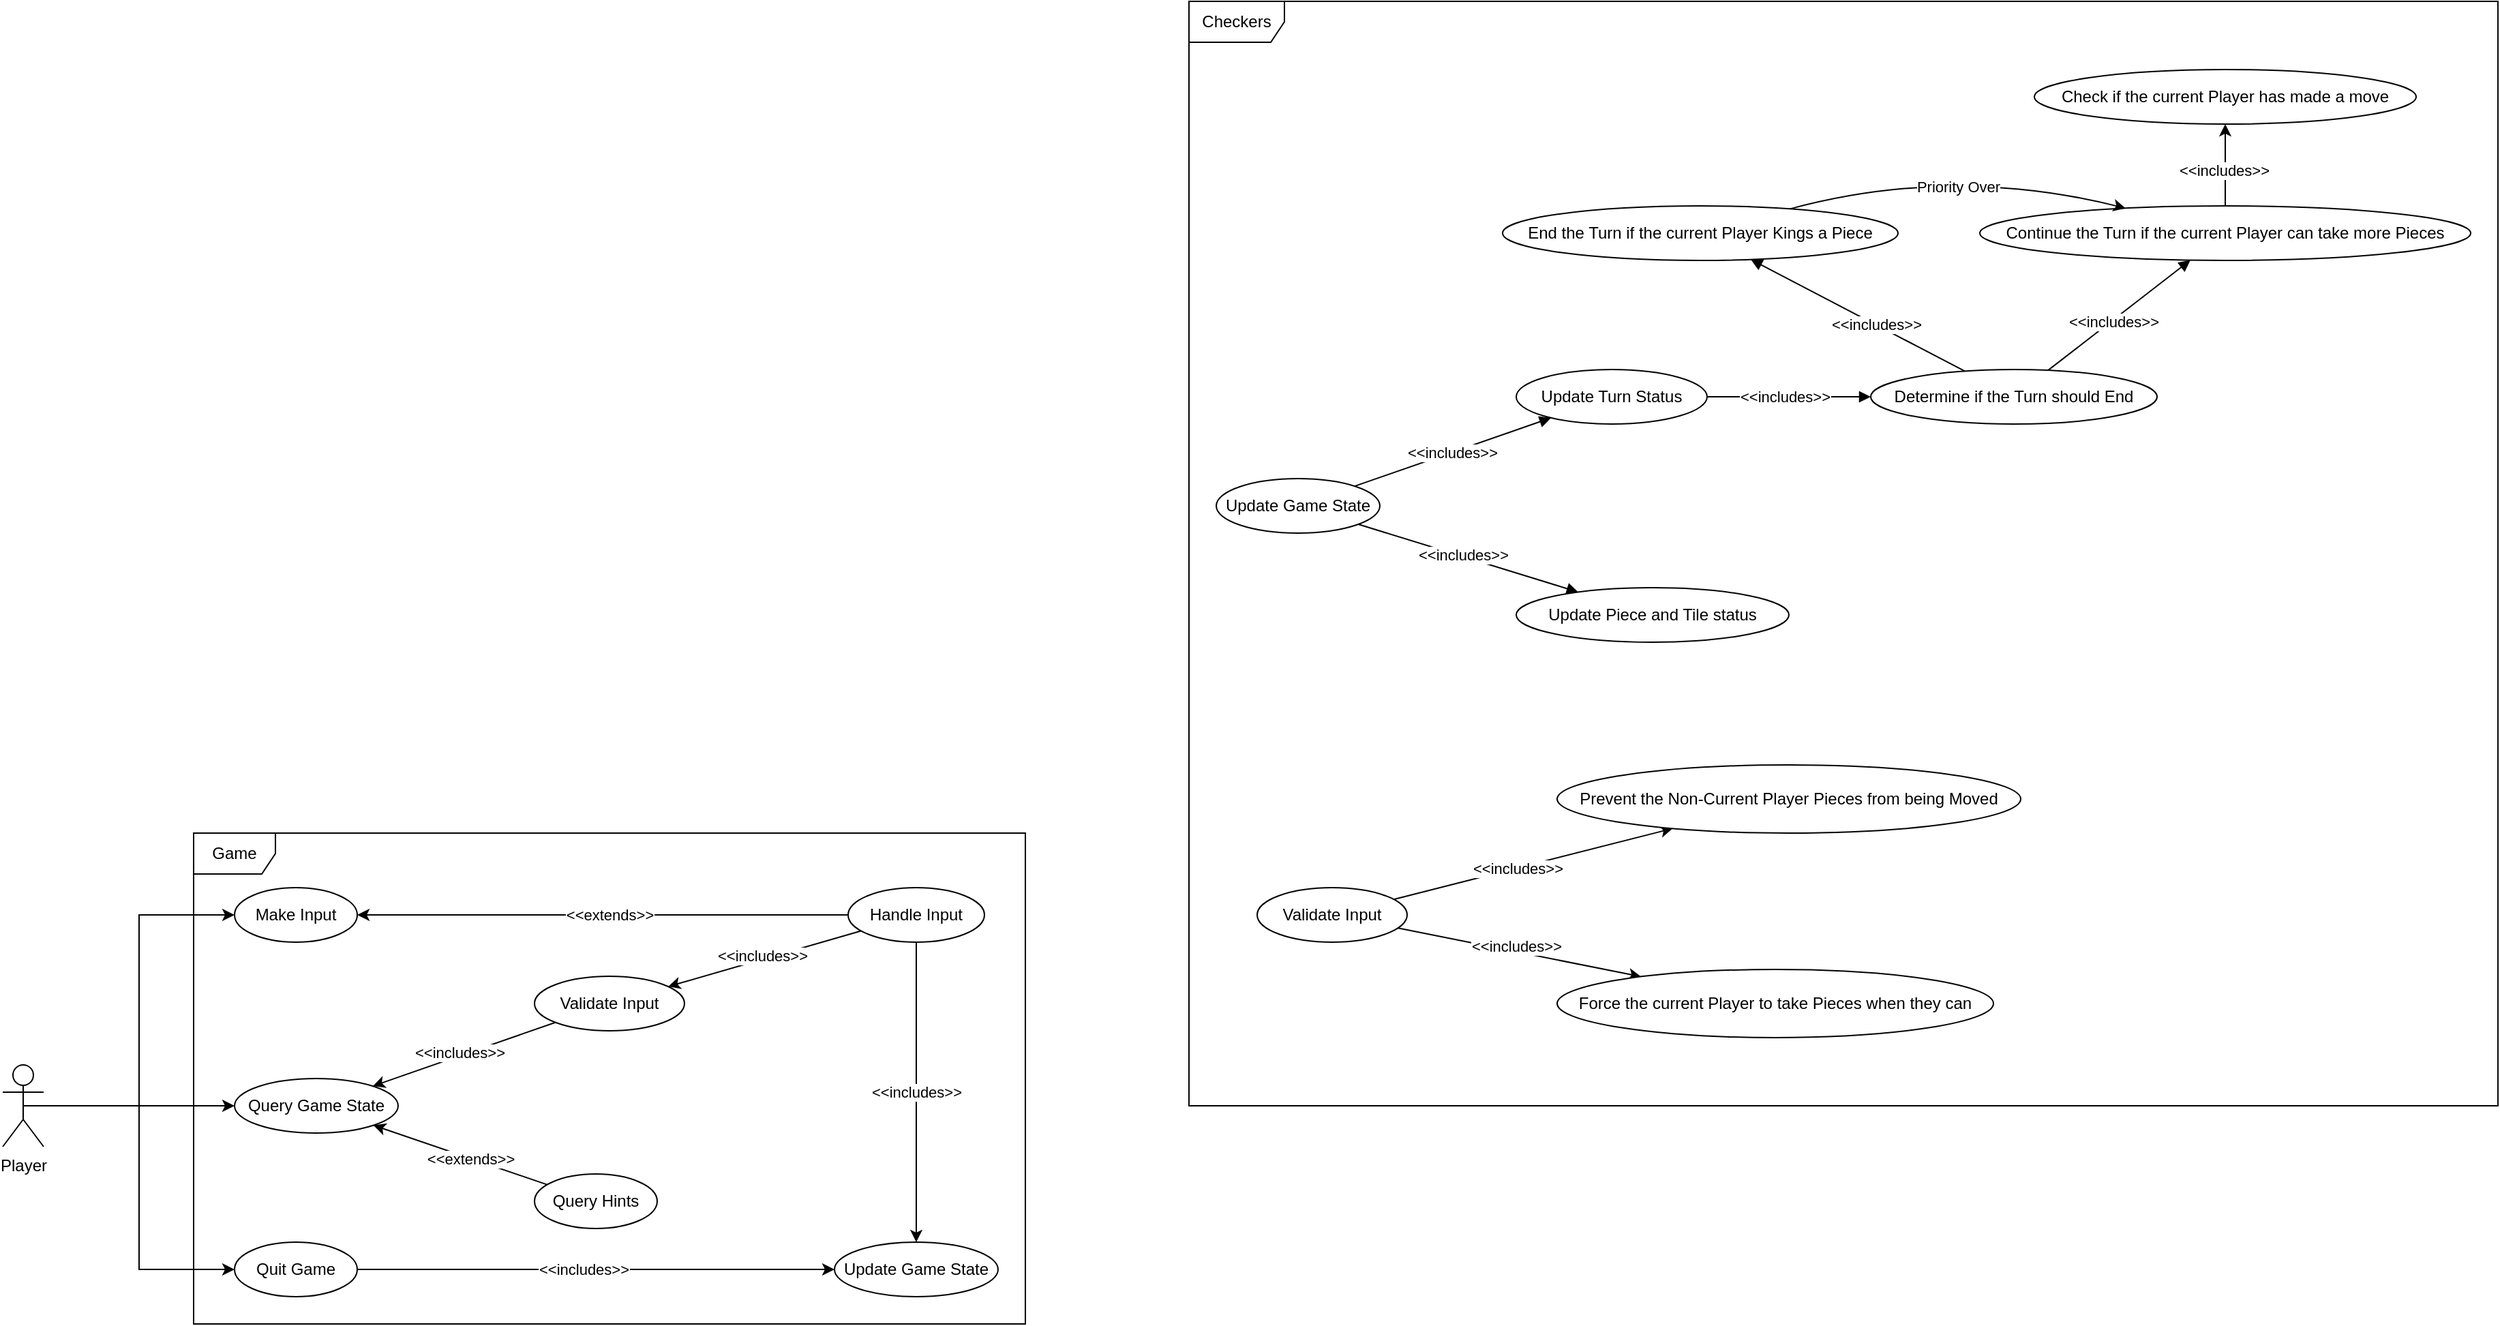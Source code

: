 <mxfile version="26.0.16">
  <diagram name="Page-1" id="BrZhJtcd2cOjyItKTcB5">
    <mxGraphModel dx="1114" dy="1506" grid="1" gridSize="10" guides="1" tooltips="1" connect="1" arrows="1" fold="1" page="1" pageScale="1" pageWidth="1100" pageHeight="850" math="0" shadow="0">
      <root>
        <mxCell id="0" />
        <mxCell id="1" parent="0" />
        <mxCell id="-bjYizPjiFon_12t4C---2" value="Game" style="shape=umlFrame;whiteSpace=wrap;html=1;pointerEvents=0;" parent="1" vertex="1">
          <mxGeometry x="410" y="280" width="610" height="360" as="geometry" />
        </mxCell>
        <mxCell id="-bjYizPjiFon_12t4C---14" style="edgeStyle=orthogonalEdgeStyle;rounded=0;orthogonalLoop=1;jettySize=auto;html=1;exitX=0.5;exitY=0.5;exitDx=0;exitDy=0;exitPerimeter=0;entryX=0;entryY=0.5;entryDx=0;entryDy=0;" parent="1" source="-bjYizPjiFon_12t4C---3" target="-bjYizPjiFon_12t4C---4" edge="1">
          <mxGeometry relative="1" as="geometry" />
        </mxCell>
        <mxCell id="-bjYizPjiFon_12t4C---15" style="edgeStyle=orthogonalEdgeStyle;rounded=0;orthogonalLoop=1;jettySize=auto;html=1;exitX=0.5;exitY=0.5;exitDx=0;exitDy=0;exitPerimeter=0;entryX=0;entryY=0.5;entryDx=0;entryDy=0;" parent="1" source="-bjYizPjiFon_12t4C---3" target="-bjYizPjiFon_12t4C---11" edge="1">
          <mxGeometry relative="1" as="geometry" />
        </mxCell>
        <mxCell id="-bjYizPjiFon_12t4C---18" style="edgeStyle=orthogonalEdgeStyle;rounded=0;orthogonalLoop=1;jettySize=auto;html=1;exitX=0.5;exitY=0.5;exitDx=0;exitDy=0;exitPerimeter=0;entryX=0;entryY=0.5;entryDx=0;entryDy=0;" parent="1" source="-bjYizPjiFon_12t4C---3" target="-bjYizPjiFon_12t4C---17" edge="1">
          <mxGeometry relative="1" as="geometry" />
        </mxCell>
        <mxCell id="-bjYizPjiFon_12t4C---3" value="Player" style="shape=umlActor;verticalLabelPosition=bottom;verticalAlign=top;html=1;" parent="1" vertex="1">
          <mxGeometry x="270" y="450" width="30" height="60" as="geometry" />
        </mxCell>
        <mxCell id="-bjYizPjiFon_12t4C---22" style="edgeStyle=orthogonalEdgeStyle;rounded=0;orthogonalLoop=1;jettySize=auto;html=1;exitX=0;exitY=0.5;exitDx=0;exitDy=0;entryX=1;entryY=0.5;entryDx=0;entryDy=0;" parent="1" source="-bjYizPjiFon_12t4C---6" target="-bjYizPjiFon_12t4C---4" edge="1">
          <mxGeometry relative="1" as="geometry" />
        </mxCell>
        <mxCell id="-bjYizPjiFon_12t4C---23" value="&amp;lt;&amp;lt;extends&amp;gt;&amp;gt;" style="edgeLabel;html=1;align=center;verticalAlign=middle;resizable=0;points=[];" parent="-bjYizPjiFon_12t4C---22" vertex="1" connectable="0">
          <mxGeometry x="-0.362" y="-2" relative="1" as="geometry">
            <mxPoint x="-60" y="2" as="offset" />
          </mxGeometry>
        </mxCell>
        <mxCell id="-bjYizPjiFon_12t4C---4" value="Make Input" style="ellipse;whiteSpace=wrap;html=1;" parent="1" vertex="1">
          <mxGeometry x="440" y="320" width="90" height="40" as="geometry" />
        </mxCell>
        <mxCell id="-bjYizPjiFon_12t4C---12" style="rounded=0;orthogonalLoop=1;jettySize=auto;html=1;" parent="1" source="-bjYizPjiFon_12t4C---5" target="-bjYizPjiFon_12t4C---11" edge="1">
          <mxGeometry relative="1" as="geometry" />
        </mxCell>
        <mxCell id="-bjYizPjiFon_12t4C---13" value="&amp;lt;&amp;lt;includes&amp;gt;&amp;gt;" style="edgeLabel;html=1;align=center;verticalAlign=middle;resizable=0;points=[];" parent="-bjYizPjiFon_12t4C---12" vertex="1" connectable="0">
          <mxGeometry x="-0.806" relative="1" as="geometry">
            <mxPoint x="-57" y="17" as="offset" />
          </mxGeometry>
        </mxCell>
        <mxCell id="-bjYizPjiFon_12t4C---5" value="Validate Input" style="ellipse;whiteSpace=wrap;html=1;" parent="1" vertex="1">
          <mxGeometry x="660" y="385" width="110" height="40" as="geometry" />
        </mxCell>
        <mxCell id="-bjYizPjiFon_12t4C---8" style="rounded=0;orthogonalLoop=1;jettySize=auto;html=1;" parent="1" source="-bjYizPjiFon_12t4C---6" target="-bjYizPjiFon_12t4C---5" edge="1">
          <mxGeometry relative="1" as="geometry" />
        </mxCell>
        <mxCell id="-bjYizPjiFon_12t4C---10" value="&amp;lt;&amp;lt;includes&amp;gt;&amp;gt;" style="edgeLabel;html=1;align=center;verticalAlign=middle;resizable=0;points=[];" parent="-bjYizPjiFon_12t4C---8" vertex="1" connectable="0">
          <mxGeometry x="0.364" y="-1" relative="1" as="geometry">
            <mxPoint x="24" y="-9" as="offset" />
          </mxGeometry>
        </mxCell>
        <mxCell id="-bjYizPjiFon_12t4C---20" style="edgeStyle=orthogonalEdgeStyle;rounded=0;orthogonalLoop=1;jettySize=auto;html=1;exitX=0.5;exitY=1;exitDx=0;exitDy=0;entryX=0.5;entryY=0;entryDx=0;entryDy=0;" parent="1" source="-bjYizPjiFon_12t4C---6" target="-bjYizPjiFon_12t4C---19" edge="1">
          <mxGeometry relative="1" as="geometry" />
        </mxCell>
        <mxCell id="-bjYizPjiFon_12t4C---25" value="&amp;lt;&amp;lt;includes&amp;gt;&amp;gt;" style="edgeLabel;html=1;align=center;verticalAlign=middle;resizable=0;points=[];" parent="-bjYizPjiFon_12t4C---20" vertex="1" connectable="0">
          <mxGeometry x="-0.319" relative="1" as="geometry">
            <mxPoint y="35" as="offset" />
          </mxGeometry>
        </mxCell>
        <mxCell id="-bjYizPjiFon_12t4C---6" value="Handle Input" style="ellipse;whiteSpace=wrap;html=1;" parent="1" vertex="1">
          <mxGeometry x="890" y="320" width="100" height="40" as="geometry" />
        </mxCell>
        <mxCell id="-bjYizPjiFon_12t4C---11" value="Query Game State" style="ellipse;whiteSpace=wrap;html=1;" parent="1" vertex="1">
          <mxGeometry x="440" y="460" width="120" height="40" as="geometry" />
        </mxCell>
        <mxCell id="-bjYizPjiFon_12t4C---21" style="edgeStyle=orthogonalEdgeStyle;rounded=0;orthogonalLoop=1;jettySize=auto;html=1;exitX=1;exitY=0.5;exitDx=0;exitDy=0;entryX=0;entryY=0.5;entryDx=0;entryDy=0;" parent="1" source="-bjYizPjiFon_12t4C---17" target="-bjYizPjiFon_12t4C---19" edge="1">
          <mxGeometry relative="1" as="geometry" />
        </mxCell>
        <mxCell id="-bjYizPjiFon_12t4C---24" value="&amp;lt;&amp;lt;includes&amp;gt;&amp;gt;" style="edgeLabel;html=1;align=center;verticalAlign=middle;resizable=0;points=[];" parent="-bjYizPjiFon_12t4C---21" vertex="1" connectable="0">
          <mxGeometry x="-0.09" y="1" relative="1" as="geometry">
            <mxPoint x="6" y="1" as="offset" />
          </mxGeometry>
        </mxCell>
        <mxCell id="-bjYizPjiFon_12t4C---17" value="Quit Game" style="ellipse;whiteSpace=wrap;html=1;" parent="1" vertex="1">
          <mxGeometry x="440" y="580" width="90" height="40" as="geometry" />
        </mxCell>
        <mxCell id="-bjYizPjiFon_12t4C---19" value="Update Game State" style="ellipse;whiteSpace=wrap;html=1;" parent="1" vertex="1">
          <mxGeometry x="880" y="580" width="120" height="40" as="geometry" />
        </mxCell>
        <mxCell id="-bjYizPjiFon_12t4C---27" style="rounded=0;orthogonalLoop=1;jettySize=auto;html=1;" parent="1" source="-bjYizPjiFon_12t4C---26" target="-bjYizPjiFon_12t4C---11" edge="1">
          <mxGeometry relative="1" as="geometry" />
        </mxCell>
        <mxCell id="-bjYizPjiFon_12t4C---28" value="&amp;lt;&amp;lt;extends&amp;gt;&amp;gt;" style="edgeLabel;html=1;align=center;verticalAlign=middle;resizable=0;points=[];" parent="-bjYizPjiFon_12t4C---27" vertex="1" connectable="0">
          <mxGeometry x="-0.107" relative="1" as="geometry">
            <mxPoint as="offset" />
          </mxGeometry>
        </mxCell>
        <mxCell id="-bjYizPjiFon_12t4C---26" value="Query Hints" style="ellipse;whiteSpace=wrap;html=1;" parent="1" vertex="1">
          <mxGeometry x="660" y="530" width="90" height="40" as="geometry" />
        </mxCell>
        <mxCell id="68WKUITMJPa9DK84UkEh-3" value="Checkers" style="shape=umlFrame;whiteSpace=wrap;html=1;pointerEvents=0;width=70;height=30;" vertex="1" parent="1">
          <mxGeometry x="1140" y="-330" width="960" height="810" as="geometry" />
        </mxCell>
        <mxCell id="68WKUITMJPa9DK84UkEh-5" value="Update Game State" style="ellipse;whiteSpace=wrap;html=1;" vertex="1" parent="1">
          <mxGeometry x="1160" y="20" width="120" height="40" as="geometry" />
        </mxCell>
        <mxCell id="68WKUITMJPa9DK84UkEh-9" value="" style="rounded=0;orthogonalLoop=1;jettySize=auto;html=1;endArrow=block;endFill=1;" edge="1" parent="1" source="68WKUITMJPa9DK84UkEh-5" target="68WKUITMJPa9DK84UkEh-6">
          <mxGeometry relative="1" as="geometry" />
        </mxCell>
        <mxCell id="68WKUITMJPa9DK84UkEh-22" value="&amp;lt;&amp;lt;includes&amp;gt;&amp;gt;" style="edgeLabel;html=1;align=center;verticalAlign=middle;resizable=0;points=[];" vertex="1" connectable="0" parent="68WKUITMJPa9DK84UkEh-9">
          <mxGeometry x="-0.007" relative="1" as="geometry">
            <mxPoint as="offset" />
          </mxGeometry>
        </mxCell>
        <mxCell id="68WKUITMJPa9DK84UkEh-6" value="Update Turn Status" style="ellipse;whiteSpace=wrap;html=1;" vertex="1" parent="1">
          <mxGeometry x="1380" y="-60" width="140" height="40" as="geometry" />
        </mxCell>
        <mxCell id="68WKUITMJPa9DK84UkEh-13" value="" style="rounded=0;orthogonalLoop=1;jettySize=auto;html=1;endArrow=block;endFill=1;" edge="1" parent="1" source="68WKUITMJPa9DK84UkEh-5" target="68WKUITMJPa9DK84UkEh-7">
          <mxGeometry relative="1" as="geometry" />
        </mxCell>
        <mxCell id="68WKUITMJPa9DK84UkEh-23" value="&amp;lt;&amp;lt;includes&amp;gt;&amp;gt;" style="edgeLabel;html=1;align=center;verticalAlign=middle;resizable=0;points=[];" vertex="1" connectable="0" parent="68WKUITMJPa9DK84UkEh-13">
          <mxGeometry x="0.038" y="-1" relative="1" as="geometry">
            <mxPoint x="-7" y="-5" as="offset" />
          </mxGeometry>
        </mxCell>
        <mxCell id="68WKUITMJPa9DK84UkEh-7" value="Update Piece and Tile status" style="ellipse;whiteSpace=wrap;html=1;" vertex="1" parent="1">
          <mxGeometry x="1380" y="100" width="200" height="40" as="geometry" />
        </mxCell>
        <mxCell id="68WKUITMJPa9DK84UkEh-12" value="" style="edgeStyle=orthogonalEdgeStyle;rounded=0;orthogonalLoop=1;jettySize=auto;html=1;endArrow=block;endFill=1;" edge="1" parent="1" source="68WKUITMJPa9DK84UkEh-6" target="68WKUITMJPa9DK84UkEh-11">
          <mxGeometry relative="1" as="geometry" />
        </mxCell>
        <mxCell id="68WKUITMJPa9DK84UkEh-24" value="&amp;lt;&amp;lt;includes&amp;gt;&amp;gt;" style="edgeLabel;html=1;align=center;verticalAlign=middle;resizable=0;points=[];" vertex="1" connectable="0" parent="68WKUITMJPa9DK84UkEh-12">
          <mxGeometry x="-0.233" relative="1" as="geometry">
            <mxPoint x="11" as="offset" />
          </mxGeometry>
        </mxCell>
        <mxCell id="68WKUITMJPa9DK84UkEh-11" value="Determine if the Turn should End" style="ellipse;whiteSpace=wrap;html=1;" vertex="1" parent="1">
          <mxGeometry x="1640" y="-60" width="210" height="40" as="geometry" />
        </mxCell>
        <mxCell id="68WKUITMJPa9DK84UkEh-15" value="" style="rounded=0;orthogonalLoop=1;jettySize=auto;html=1;endArrow=block;endFill=1;" edge="1" parent="1" source="68WKUITMJPa9DK84UkEh-11" target="68WKUITMJPa9DK84UkEh-14">
          <mxGeometry relative="1" as="geometry" />
        </mxCell>
        <mxCell id="68WKUITMJPa9DK84UkEh-27" value="&amp;lt;&amp;lt;includes&amp;gt;&amp;gt;" style="edgeLabel;html=1;align=center;verticalAlign=middle;resizable=0;points=[];" vertex="1" connectable="0" parent="68WKUITMJPa9DK84UkEh-15">
          <mxGeometry x="-0.165" relative="1" as="geometry">
            <mxPoint as="offset" />
          </mxGeometry>
        </mxCell>
        <mxCell id="68WKUITMJPa9DK84UkEh-14" value="End the Turn if the current Player Kings a Piece" style="ellipse;whiteSpace=wrap;html=1;" vertex="1" parent="1">
          <mxGeometry x="1370" y="-180" width="290" height="40" as="geometry" />
        </mxCell>
        <mxCell id="68WKUITMJPa9DK84UkEh-17" value="" style="rounded=0;orthogonalLoop=1;jettySize=auto;html=1;endArrow=block;endFill=1;" edge="1" parent="1" source="68WKUITMJPa9DK84UkEh-11" target="68WKUITMJPa9DK84UkEh-16">
          <mxGeometry relative="1" as="geometry" />
        </mxCell>
        <mxCell id="68WKUITMJPa9DK84UkEh-28" value="&amp;lt;&amp;lt;includes&amp;gt;&amp;gt;" style="edgeLabel;html=1;align=center;verticalAlign=middle;resizable=0;points=[];" vertex="1" connectable="0" parent="68WKUITMJPa9DK84UkEh-17">
          <mxGeometry x="-0.092" y="-1" relative="1" as="geometry">
            <mxPoint as="offset" />
          </mxGeometry>
        </mxCell>
        <mxCell id="68WKUITMJPa9DK84UkEh-16" value="Continue the Turn if the current Player can take more Pieces" style="ellipse;whiteSpace=wrap;html=1;" vertex="1" parent="1">
          <mxGeometry x="1720" y="-180" width="360" height="40" as="geometry" />
        </mxCell>
        <mxCell id="68WKUITMJPa9DK84UkEh-19" value="" style="edgeStyle=orthogonalEdgeStyle;rounded=0;orthogonalLoop=1;jettySize=auto;html=1;" edge="1" parent="1" source="68WKUITMJPa9DK84UkEh-16" target="68WKUITMJPa9DK84UkEh-18">
          <mxGeometry relative="1" as="geometry" />
        </mxCell>
        <mxCell id="68WKUITMJPa9DK84UkEh-20" value="&amp;lt;&amp;lt;includes&amp;gt;&amp;gt;" style="edgeLabel;html=1;align=center;verticalAlign=middle;resizable=0;points=[];" vertex="1" connectable="0" parent="68WKUITMJPa9DK84UkEh-19">
          <mxGeometry x="-0.127" y="1" relative="1" as="geometry">
            <mxPoint as="offset" />
          </mxGeometry>
        </mxCell>
        <mxCell id="68WKUITMJPa9DK84UkEh-18" value="Check if the current Player has made a move" style="ellipse;whiteSpace=wrap;html=1;" vertex="1" parent="1">
          <mxGeometry x="1760" y="-280" width="280" height="40" as="geometry" />
        </mxCell>
        <mxCell id="68WKUITMJPa9DK84UkEh-30" value="" style="rounded=0;orthogonalLoop=1;jettySize=auto;html=1;" edge="1" parent="1" source="68WKUITMJPa9DK84UkEh-21" target="68WKUITMJPa9DK84UkEh-29">
          <mxGeometry relative="1" as="geometry" />
        </mxCell>
        <mxCell id="68WKUITMJPa9DK84UkEh-31" value="&amp;lt;&amp;lt;includes&amp;gt;&amp;gt;" style="edgeLabel;html=1;align=center;verticalAlign=middle;resizable=0;points=[];" vertex="1" connectable="0" parent="68WKUITMJPa9DK84UkEh-30">
          <mxGeometry x="-0.072" y="-1" relative="1" as="geometry">
            <mxPoint x="-5" as="offset" />
          </mxGeometry>
        </mxCell>
        <mxCell id="68WKUITMJPa9DK84UkEh-33" value="" style="rounded=0;orthogonalLoop=1;jettySize=auto;html=1;" edge="1" parent="1" source="68WKUITMJPa9DK84UkEh-21" target="68WKUITMJPa9DK84UkEh-32">
          <mxGeometry relative="1" as="geometry" />
        </mxCell>
        <mxCell id="68WKUITMJPa9DK84UkEh-34" value="&amp;lt;&amp;lt;includes&amp;gt;&amp;gt;" style="edgeLabel;html=1;align=center;verticalAlign=middle;resizable=0;points=[];" vertex="1" connectable="0" parent="68WKUITMJPa9DK84UkEh-33">
          <mxGeometry x="-0.196" y="1" relative="1" as="geometry">
            <mxPoint x="15" as="offset" />
          </mxGeometry>
        </mxCell>
        <mxCell id="68WKUITMJPa9DK84UkEh-21" value="Validate Input" style="ellipse;whiteSpace=wrap;html=1;" vertex="1" parent="1">
          <mxGeometry x="1190" y="320" width="110" height="40" as="geometry" />
        </mxCell>
        <mxCell id="68WKUITMJPa9DK84UkEh-25" value="" style="curved=1;endArrow=classic;html=1;rounded=0;" edge="1" parent="1" source="68WKUITMJPa9DK84UkEh-14" target="68WKUITMJPa9DK84UkEh-16">
          <mxGeometry width="50" height="50" relative="1" as="geometry">
            <mxPoint x="1630" y="-100" as="sourcePoint" />
            <mxPoint x="1680" y="-150" as="targetPoint" />
            <Array as="points">
              <mxPoint x="1700" y="-210" />
            </Array>
          </mxGeometry>
        </mxCell>
        <mxCell id="68WKUITMJPa9DK84UkEh-26" value="Priority Over" style="edgeLabel;html=1;align=center;verticalAlign=middle;resizable=0;points=[];" vertex="1" connectable="0" parent="68WKUITMJPa9DK84UkEh-25">
          <mxGeometry x="-0.159" y="-9" relative="1" as="geometry">
            <mxPoint x="17" y="3" as="offset" />
          </mxGeometry>
        </mxCell>
        <mxCell id="68WKUITMJPa9DK84UkEh-29" value="Prevent the Non-Current Player Pieces from being Moved" style="ellipse;whiteSpace=wrap;html=1;" vertex="1" parent="1">
          <mxGeometry x="1410" y="230" width="340" height="50" as="geometry" />
        </mxCell>
        <mxCell id="68WKUITMJPa9DK84UkEh-32" value="Force the current Player to take Pieces when they can" style="ellipse;whiteSpace=wrap;html=1;" vertex="1" parent="1">
          <mxGeometry x="1410" y="380" width="320" height="50" as="geometry" />
        </mxCell>
      </root>
    </mxGraphModel>
  </diagram>
</mxfile>
